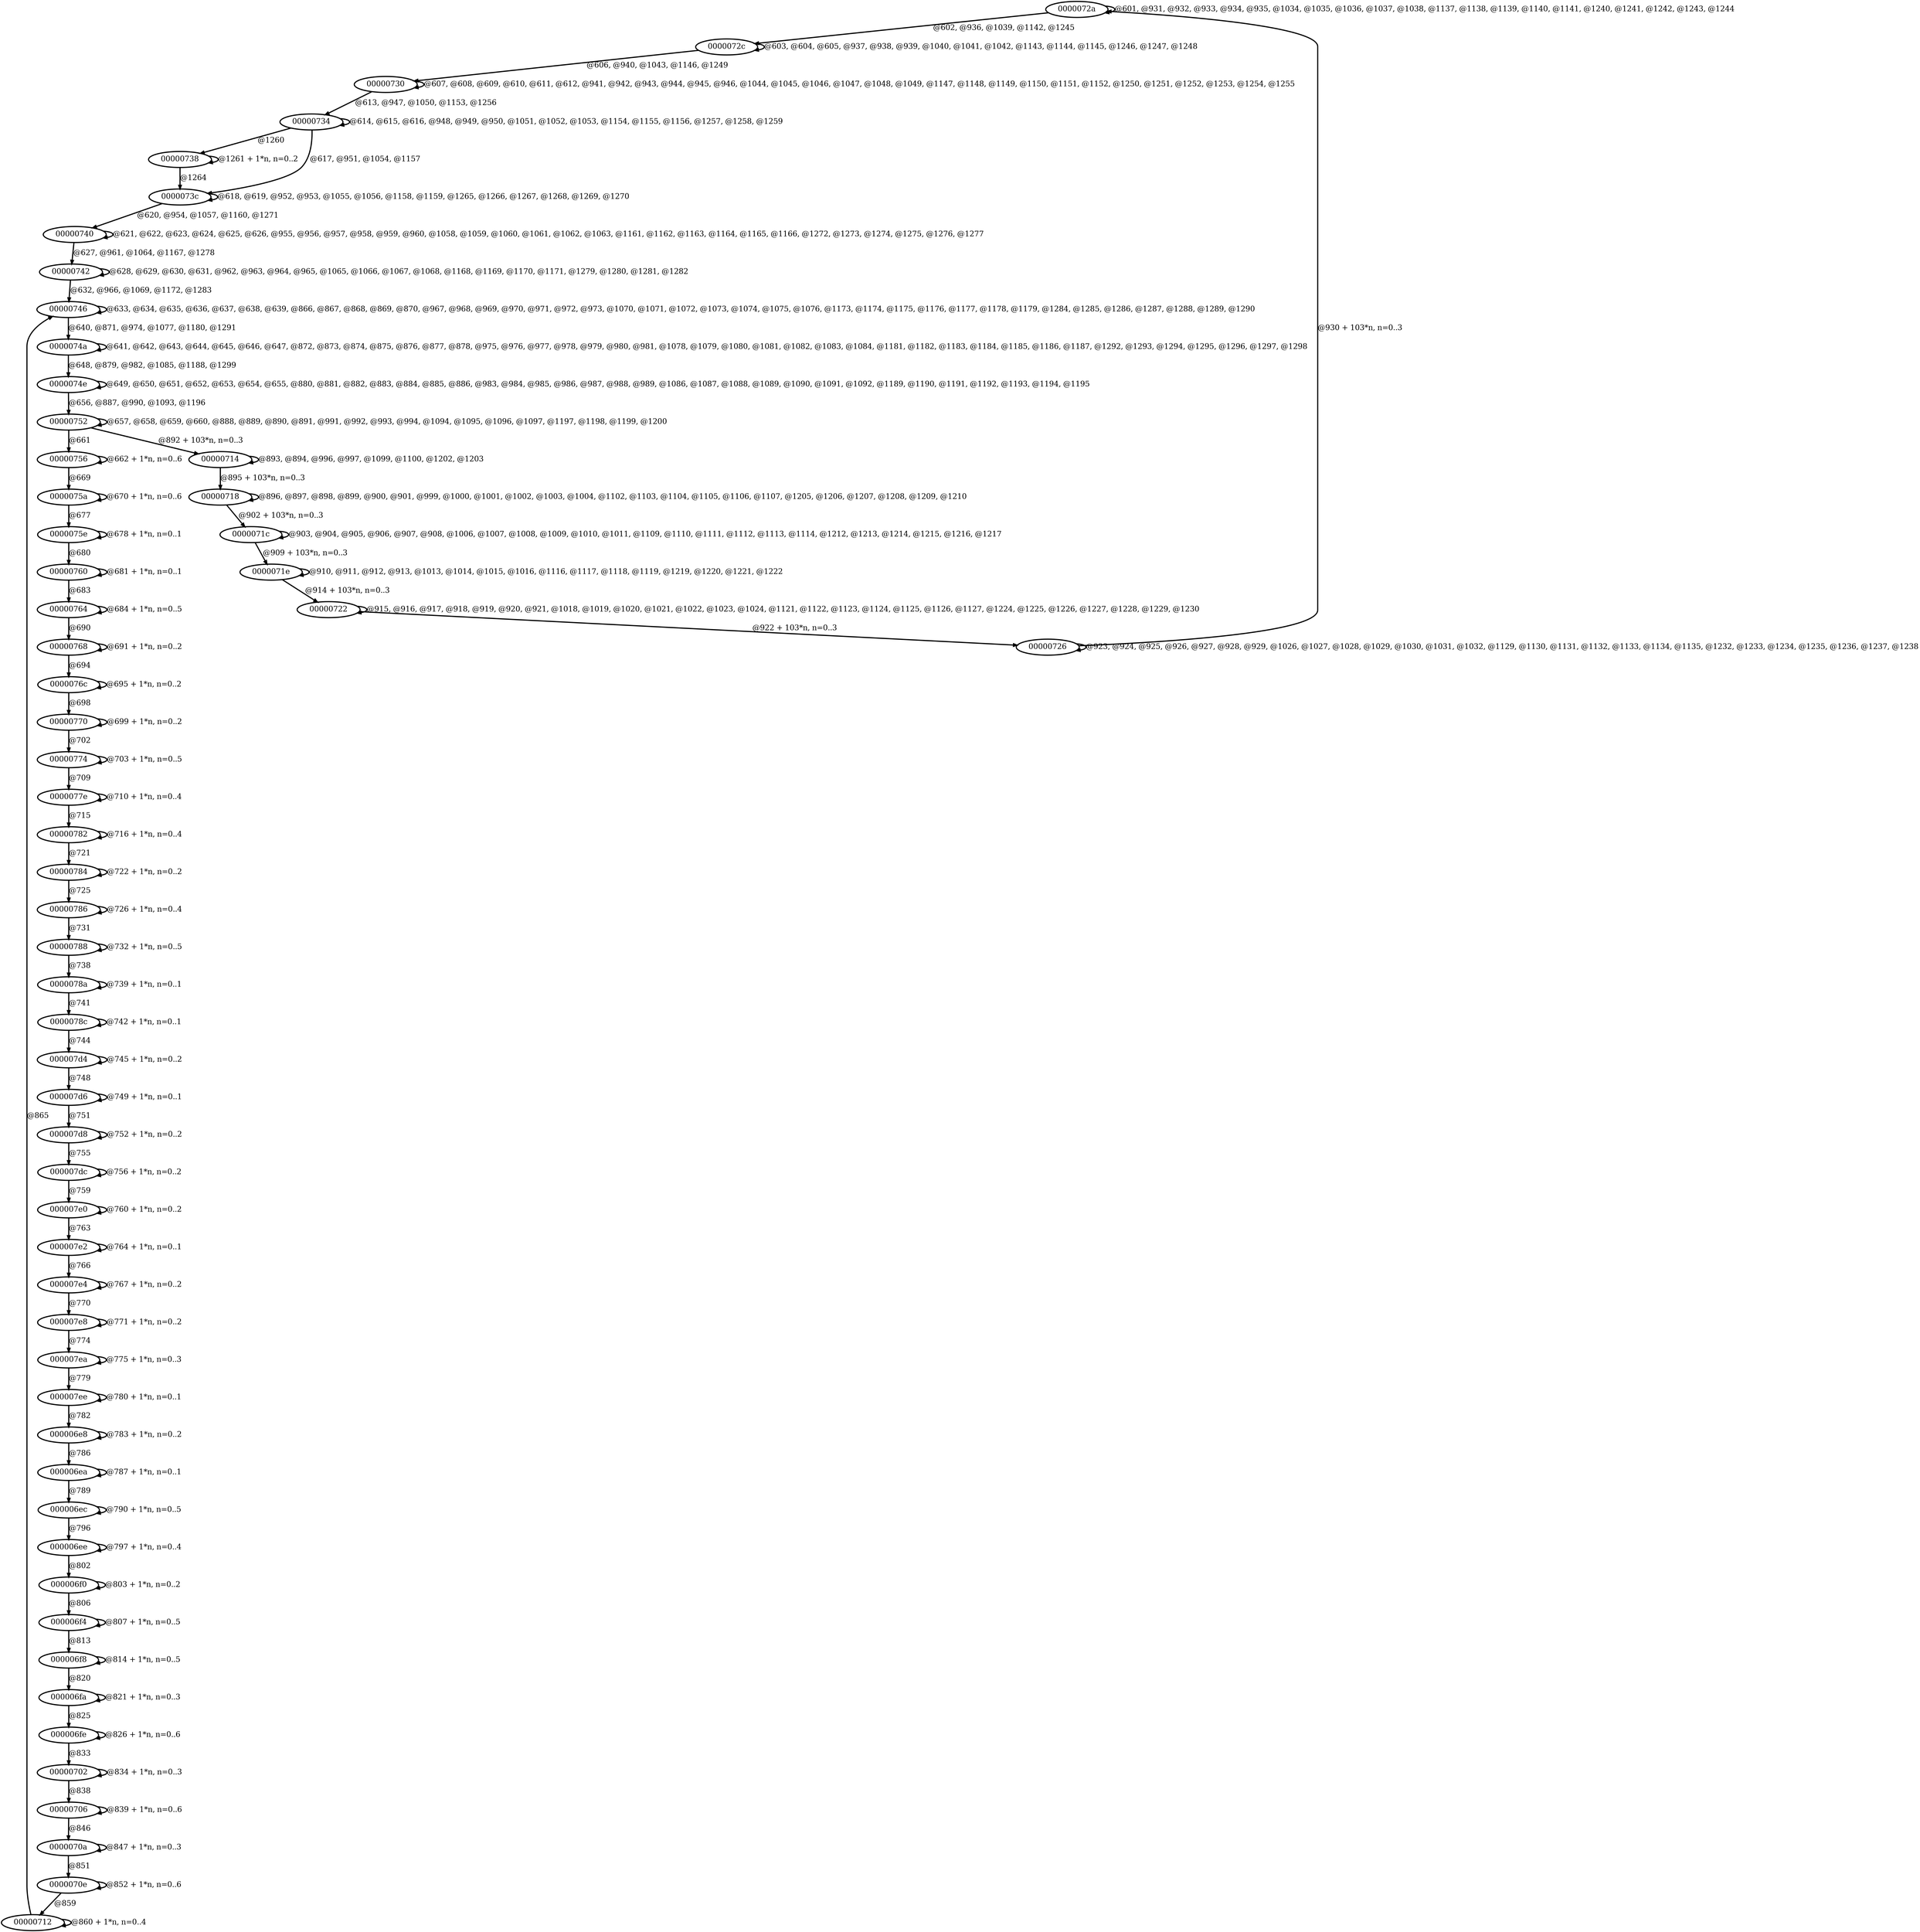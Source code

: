 digraph G {
        node [style=rounded, penwidth=3, fontsize=20, shape=oval];
        "0000072a" -> "0000072a" [label="@601, @931, @932, @933, @934, @935, @1034, @1035, @1036, @1037, @1038, @1137, @1138, @1139, @1140, @1141, @1240, @1241, @1242, @1243, @1244", color=black,arrowsize=1,style=bold,penwidth=3,fontsize=20];
"0000072a" -> "0000072c" [label="@602, @936, @1039, @1142, @1245", color=black,arrowsize=1,style=bold,penwidth=3,fontsize=20];
"0000072c" -> "0000072c" [label="@603, @604, @605, @937, @938, @939, @1040, @1041, @1042, @1143, @1144, @1145, @1246, @1247, @1248", color=black,arrowsize=1,style=bold,penwidth=3,fontsize=20];
"0000072c" -> "00000730" [label="@606, @940, @1043, @1146, @1249", color=black,arrowsize=1,style=bold,penwidth=3,fontsize=20];
"00000730" -> "00000730" [label="@607, @608, @609, @610, @611, @612, @941, @942, @943, @944, @945, @946, @1044, @1045, @1046, @1047, @1048, @1049, @1147, @1148, @1149, @1150, @1151, @1152, @1250, @1251, @1252, @1253, @1254, @1255", color=black,arrowsize=1,style=bold,penwidth=3,fontsize=20];
"00000730" -> "00000734" [label="@613, @947, @1050, @1153, @1256", color=black,arrowsize=1,style=bold,penwidth=3,fontsize=20];
"00000734" -> "00000734" [label="@614, @615, @616, @948, @949, @950, @1051, @1052, @1053, @1154, @1155, @1156, @1257, @1258, @1259", color=black,arrowsize=1,style=bold,penwidth=3,fontsize=20];
"00000734" -> "0000073c" [label="@617, @951, @1054, @1157", color=black,arrowsize=1,style=bold,penwidth=3,fontsize=20];
"0000073c" -> "0000073c" [label="@618, @619, @952, @953, @1055, @1056, @1158, @1159, @1265, @1266, @1267, @1268, @1269, @1270", color=black,arrowsize=1,style=bold,penwidth=3,fontsize=20];
"0000073c" -> "00000740" [label="@620, @954, @1057, @1160, @1271", color=black,arrowsize=1,style=bold,penwidth=3,fontsize=20];
"00000740" -> "00000740" [label="@621, @622, @623, @624, @625, @626, @955, @956, @957, @958, @959, @960, @1058, @1059, @1060, @1061, @1062, @1063, @1161, @1162, @1163, @1164, @1165, @1166, @1272, @1273, @1274, @1275, @1276, @1277", color=black,arrowsize=1,style=bold,penwidth=3,fontsize=20];
"00000740" -> "00000742" [label="@627, @961, @1064, @1167, @1278", color=black,arrowsize=1,style=bold,penwidth=3,fontsize=20];
"00000742" -> "00000742" [label="@628, @629, @630, @631, @962, @963, @964, @965, @1065, @1066, @1067, @1068, @1168, @1169, @1170, @1171, @1279, @1280, @1281, @1282", color=black,arrowsize=1,style=bold,penwidth=3,fontsize=20];
"00000742" -> "00000746" [label="@632, @966, @1069, @1172, @1283", color=black,arrowsize=1,style=bold,penwidth=3,fontsize=20];
"00000746" -> "00000746" [label="@633, @634, @635, @636, @637, @638, @639, @866, @867, @868, @869, @870, @967, @968, @969, @970, @971, @972, @973, @1070, @1071, @1072, @1073, @1074, @1075, @1076, @1173, @1174, @1175, @1176, @1177, @1178, @1179, @1284, @1285, @1286, @1287, @1288, @1289, @1290", color=black,arrowsize=1,style=bold,penwidth=3,fontsize=20];
"00000746" -> "0000074a" [label="@640, @871, @974, @1077, @1180, @1291", color=black,arrowsize=1,style=bold,penwidth=3,fontsize=20];
"0000074a" -> "0000074a" [label="@641, @642, @643, @644, @645, @646, @647, @872, @873, @874, @875, @876, @877, @878, @975, @976, @977, @978, @979, @980, @981, @1078, @1079, @1080, @1081, @1082, @1083, @1084, @1181, @1182, @1183, @1184, @1185, @1186, @1187, @1292, @1293, @1294, @1295, @1296, @1297, @1298", color=black,arrowsize=1,style=bold,penwidth=3,fontsize=20];
"0000074a" -> "0000074e" [label="@648, @879, @982, @1085, @1188, @1299", color=black,arrowsize=1,style=bold,penwidth=3,fontsize=20];
"0000074e" -> "0000074e" [label="@649, @650, @651, @652, @653, @654, @655, @880, @881, @882, @883, @884, @885, @886, @983, @984, @985, @986, @987, @988, @989, @1086, @1087, @1088, @1089, @1090, @1091, @1092, @1189, @1190, @1191, @1192, @1193, @1194, @1195", color=black,arrowsize=1,style=bold,penwidth=3,fontsize=20];
"0000074e" -> "00000752" [label="@656, @887, @990, @1093, @1196", color=black,arrowsize=1,style=bold,penwidth=3,fontsize=20];
"00000752" -> "00000752" [label="@657, @658, @659, @660, @888, @889, @890, @891, @991, @992, @993, @994, @1094, @1095, @1096, @1097, @1197, @1198, @1199, @1200", color=black,arrowsize=1,style=bold,penwidth=3,fontsize=20];
"00000752" -> "00000756" [label="@661", color=black,arrowsize=1,style=bold,penwidth=3,fontsize=20];
"00000756" -> "00000756" [label="@662 + 1*n, n=0..6", color=black,arrowsize=1,style=bold,penwidth=3,fontsize=20];
"00000756" -> "0000075a" [label="@669", color=black,arrowsize=1,style=bold,penwidth=3,fontsize=20];
"0000075a" -> "0000075a" [label="@670 + 1*n, n=0..6", color=black,arrowsize=1,style=bold,penwidth=3,fontsize=20];
"0000075a" -> "0000075e" [label="@677", color=black,arrowsize=1,style=bold,penwidth=3,fontsize=20];
"0000075e" -> "0000075e" [label="@678 + 1*n, n=0..1", color=black,arrowsize=1,style=bold,penwidth=3,fontsize=20];
"0000075e" -> "00000760" [label="@680", color=black,arrowsize=1,style=bold,penwidth=3,fontsize=20];
"00000760" -> "00000760" [label="@681 + 1*n, n=0..1", color=black,arrowsize=1,style=bold,penwidth=3,fontsize=20];
"00000760" -> "00000764" [label="@683", color=black,arrowsize=1,style=bold,penwidth=3,fontsize=20];
"00000764" -> "00000764" [label="@684 + 1*n, n=0..5", color=black,arrowsize=1,style=bold,penwidth=3,fontsize=20];
"00000764" -> "00000768" [label="@690", color=black,arrowsize=1,style=bold,penwidth=3,fontsize=20];
"00000768" -> "00000768" [label="@691 + 1*n, n=0..2", color=black,arrowsize=1,style=bold,penwidth=3,fontsize=20];
"00000768" -> "0000076c" [label="@694", color=black,arrowsize=1,style=bold,penwidth=3,fontsize=20];
"0000076c" -> "0000076c" [label="@695 + 1*n, n=0..2", color=black,arrowsize=1,style=bold,penwidth=3,fontsize=20];
"0000076c" -> "00000770" [label="@698", color=black,arrowsize=1,style=bold,penwidth=3,fontsize=20];
"00000770" -> "00000770" [label="@699 + 1*n, n=0..2", color=black,arrowsize=1,style=bold,penwidth=3,fontsize=20];
"00000770" -> "00000774" [label="@702", color=black,arrowsize=1,style=bold,penwidth=3,fontsize=20];
"00000774" -> "00000774" [label="@703 + 1*n, n=0..5", color=black,arrowsize=1,style=bold,penwidth=3,fontsize=20];
"00000774" -> "0000077e" [label="@709", color=black,arrowsize=1,style=bold,penwidth=3,fontsize=20];
"0000077e" -> "0000077e" [label="@710 + 1*n, n=0..4", color=black,arrowsize=1,style=bold,penwidth=3,fontsize=20];
"0000077e" -> "00000782" [label="@715", color=black,arrowsize=1,style=bold,penwidth=3,fontsize=20];
"00000782" -> "00000782" [label="@716 + 1*n, n=0..4", color=black,arrowsize=1,style=bold,penwidth=3,fontsize=20];
"00000782" -> "00000784" [label="@721", color=black,arrowsize=1,style=bold,penwidth=3,fontsize=20];
"00000784" -> "00000784" [label="@722 + 1*n, n=0..2", color=black,arrowsize=1,style=bold,penwidth=3,fontsize=20];
"00000784" -> "00000786" [label="@725", color=black,arrowsize=1,style=bold,penwidth=3,fontsize=20];
"00000786" -> "00000786" [label="@726 + 1*n, n=0..4", color=black,arrowsize=1,style=bold,penwidth=3,fontsize=20];
"00000786" -> "00000788" [label="@731", color=black,arrowsize=1,style=bold,penwidth=3,fontsize=20];
"00000788" -> "00000788" [label="@732 + 1*n, n=0..5", color=black,arrowsize=1,style=bold,penwidth=3,fontsize=20];
"00000788" -> "0000078a" [label="@738", color=black,arrowsize=1,style=bold,penwidth=3,fontsize=20];
"0000078a" -> "0000078a" [label="@739 + 1*n, n=0..1", color=black,arrowsize=1,style=bold,penwidth=3,fontsize=20];
"0000078a" -> "0000078c" [label="@741", color=black,arrowsize=1,style=bold,penwidth=3,fontsize=20];
"0000078c" -> "0000078c" [label="@742 + 1*n, n=0..1", color=black,arrowsize=1,style=bold,penwidth=3,fontsize=20];
"0000078c" -> "000007d4" [label="@744", color=black,arrowsize=1,style=bold,penwidth=3,fontsize=20];
"000007d4" -> "000007d4" [label="@745 + 1*n, n=0..2", color=black,arrowsize=1,style=bold,penwidth=3,fontsize=20];
"000007d4" -> "000007d6" [label="@748", color=black,arrowsize=1,style=bold,penwidth=3,fontsize=20];
"000007d6" -> "000007d6" [label="@749 + 1*n, n=0..1", color=black,arrowsize=1,style=bold,penwidth=3,fontsize=20];
"000007d6" -> "000007d8" [label="@751", color=black,arrowsize=1,style=bold,penwidth=3,fontsize=20];
"000007d8" -> "000007d8" [label="@752 + 1*n, n=0..2", color=black,arrowsize=1,style=bold,penwidth=3,fontsize=20];
"000007d8" -> "000007dc" [label="@755", color=black,arrowsize=1,style=bold,penwidth=3,fontsize=20];
"000007dc" -> "000007dc" [label="@756 + 1*n, n=0..2", color=black,arrowsize=1,style=bold,penwidth=3,fontsize=20];
"000007dc" -> "000007e0" [label="@759", color=black,arrowsize=1,style=bold,penwidth=3,fontsize=20];
"000007e0" -> "000007e0" [label="@760 + 1*n, n=0..2", color=black,arrowsize=1,style=bold,penwidth=3,fontsize=20];
"000007e0" -> "000007e2" [label="@763", color=black,arrowsize=1,style=bold,penwidth=3,fontsize=20];
"000007e2" -> "000007e2" [label="@764 + 1*n, n=0..1", color=black,arrowsize=1,style=bold,penwidth=3,fontsize=20];
"000007e2" -> "000007e4" [label="@766", color=black,arrowsize=1,style=bold,penwidth=3,fontsize=20];
"000007e4" -> "000007e4" [label="@767 + 1*n, n=0..2", color=black,arrowsize=1,style=bold,penwidth=3,fontsize=20];
"000007e4" -> "000007e8" [label="@770", color=black,arrowsize=1,style=bold,penwidth=3,fontsize=20];
"000007e8" -> "000007e8" [label="@771 + 1*n, n=0..2", color=black,arrowsize=1,style=bold,penwidth=3,fontsize=20];
"000007e8" -> "000007ea" [label="@774", color=black,arrowsize=1,style=bold,penwidth=3,fontsize=20];
"000007ea" -> "000007ea" [label="@775 + 1*n, n=0..3", color=black,arrowsize=1,style=bold,penwidth=3,fontsize=20];
"000007ea" -> "000007ee" [label="@779", color=black,arrowsize=1,style=bold,penwidth=3,fontsize=20];
"000007ee" -> "000007ee" [label="@780 + 1*n, n=0..1", color=black,arrowsize=1,style=bold,penwidth=3,fontsize=20];
"000007ee" -> "000006e8" [label="@782", color=black,arrowsize=1,style=bold,penwidth=3,fontsize=20];
"000006e8" -> "000006e8" [label="@783 + 1*n, n=0..2", color=black,arrowsize=1,style=bold,penwidth=3,fontsize=20];
"000006e8" -> "000006ea" [label="@786", color=black,arrowsize=1,style=bold,penwidth=3,fontsize=20];
"000006ea" -> "000006ea" [label="@787 + 1*n, n=0..1", color=black,arrowsize=1,style=bold,penwidth=3,fontsize=20];
"000006ea" -> "000006ec" [label="@789", color=black,arrowsize=1,style=bold,penwidth=3,fontsize=20];
"000006ec" -> "000006ec" [label="@790 + 1*n, n=0..5", color=black,arrowsize=1,style=bold,penwidth=3,fontsize=20];
"000006ec" -> "000006ee" [label="@796", color=black,arrowsize=1,style=bold,penwidth=3,fontsize=20];
"000006ee" -> "000006ee" [label="@797 + 1*n, n=0..4", color=black,arrowsize=1,style=bold,penwidth=3,fontsize=20];
"000006ee" -> "000006f0" [label="@802", color=black,arrowsize=1,style=bold,penwidth=3,fontsize=20];
"000006f0" -> "000006f0" [label="@803 + 1*n, n=0..2", color=black,arrowsize=1,style=bold,penwidth=3,fontsize=20];
"000006f0" -> "000006f4" [label="@806", color=black,arrowsize=1,style=bold,penwidth=3,fontsize=20];
"000006f4" -> "000006f4" [label="@807 + 1*n, n=0..5", color=black,arrowsize=1,style=bold,penwidth=3,fontsize=20];
"000006f4" -> "000006f8" [label="@813", color=black,arrowsize=1,style=bold,penwidth=3,fontsize=20];
"000006f8" -> "000006f8" [label="@814 + 1*n, n=0..5", color=black,arrowsize=1,style=bold,penwidth=3,fontsize=20];
"000006f8" -> "000006fa" [label="@820", color=black,arrowsize=1,style=bold,penwidth=3,fontsize=20];
"000006fa" -> "000006fa" [label="@821 + 1*n, n=0..3", color=black,arrowsize=1,style=bold,penwidth=3,fontsize=20];
"000006fa" -> "000006fe" [label="@825", color=black,arrowsize=1,style=bold,penwidth=3,fontsize=20];
"000006fe" -> "000006fe" [label="@826 + 1*n, n=0..6", color=black,arrowsize=1,style=bold,penwidth=3,fontsize=20];
"000006fe" -> "00000702" [label="@833", color=black,arrowsize=1,style=bold,penwidth=3,fontsize=20];
"00000702" -> "00000702" [label="@834 + 1*n, n=0..3", color=black,arrowsize=1,style=bold,penwidth=3,fontsize=20];
"00000702" -> "00000706" [label="@838", color=black,arrowsize=1,style=bold,penwidth=3,fontsize=20];
"00000706" -> "00000706" [label="@839 + 1*n, n=0..6", color=black,arrowsize=1,style=bold,penwidth=3,fontsize=20];
"00000706" -> "0000070a" [label="@846", color=black,arrowsize=1,style=bold,penwidth=3,fontsize=20];
"0000070a" -> "0000070a" [label="@847 + 1*n, n=0..3", color=black,arrowsize=1,style=bold,penwidth=3,fontsize=20];
"0000070a" -> "0000070e" [label="@851", color=black,arrowsize=1,style=bold,penwidth=3,fontsize=20];
"0000070e" -> "0000070e" [label="@852 + 1*n, n=0..6", color=black,arrowsize=1,style=bold,penwidth=3,fontsize=20];
"0000070e" -> "00000712" [label="@859", color=black,arrowsize=1,style=bold,penwidth=3,fontsize=20];
"00000712" -> "00000712" [label="@860 + 1*n, n=0..4", color=black,arrowsize=1,style=bold,penwidth=3,fontsize=20];
"00000712" -> "00000746" [label="@865", color=black,arrowsize=1,style=bold,penwidth=3,fontsize=20];
"00000752" -> "00000714" [label="@892 + 103*n, n=0..3", color=black,arrowsize=1,style=bold,penwidth=3,fontsize=20];
"00000714" -> "00000714" [label="@893, @894, @996, @997, @1099, @1100, @1202, @1203", color=black,arrowsize=1,style=bold,penwidth=3,fontsize=20];
"00000714" -> "00000718" [label="@895 + 103*n, n=0..3", color=black,arrowsize=1,style=bold,penwidth=3,fontsize=20];
"00000718" -> "00000718" [label="@896, @897, @898, @899, @900, @901, @999, @1000, @1001, @1002, @1003, @1004, @1102, @1103, @1104, @1105, @1106, @1107, @1205, @1206, @1207, @1208, @1209, @1210", color=black,arrowsize=1,style=bold,penwidth=3,fontsize=20];
"00000718" -> "0000071c" [label="@902 + 103*n, n=0..3", color=black,arrowsize=1,style=bold,penwidth=3,fontsize=20];
"0000071c" -> "0000071c" [label="@903, @904, @905, @906, @907, @908, @1006, @1007, @1008, @1009, @1010, @1011, @1109, @1110, @1111, @1112, @1113, @1114, @1212, @1213, @1214, @1215, @1216, @1217", color=black,arrowsize=1,style=bold,penwidth=3,fontsize=20];
"0000071c" -> "0000071e" [label="@909 + 103*n, n=0..3", color=black,arrowsize=1,style=bold,penwidth=3,fontsize=20];
"0000071e" -> "0000071e" [label="@910, @911, @912, @913, @1013, @1014, @1015, @1016, @1116, @1117, @1118, @1119, @1219, @1220, @1221, @1222", color=black,arrowsize=1,style=bold,penwidth=3,fontsize=20];
"0000071e" -> "00000722" [label="@914 + 103*n, n=0..3", color=black,arrowsize=1,style=bold,penwidth=3,fontsize=20];
"00000722" -> "00000722" [label="@915, @916, @917, @918, @919, @920, @921, @1018, @1019, @1020, @1021, @1022, @1023, @1024, @1121, @1122, @1123, @1124, @1125, @1126, @1127, @1224, @1225, @1226, @1227, @1228, @1229, @1230", color=black,arrowsize=1,style=bold,penwidth=3,fontsize=20];
"00000722" -> "00000726" [label="@922 + 103*n, n=0..3", color=black,arrowsize=1,style=bold,penwidth=3,fontsize=20];
"00000726" -> "00000726" [label="@923, @924, @925, @926, @927, @928, @929, @1026, @1027, @1028, @1029, @1030, @1031, @1032, @1129, @1130, @1131, @1132, @1133, @1134, @1135, @1232, @1233, @1234, @1235, @1236, @1237, @1238", color=black,arrowsize=1,style=bold,penwidth=3,fontsize=20];
"00000726" -> "0000072a" [label="@930 + 103*n, n=0..3", color=black,arrowsize=1,style=bold,penwidth=3,fontsize=20];
"00000734" -> "00000738" [label="@1260", color=black,arrowsize=1,style=bold,penwidth=3,fontsize=20];
"00000738" -> "00000738" [label="@1261 + 1*n, n=0..2", color=black,arrowsize=1,style=bold,penwidth=3,fontsize=20];
"00000738" -> "0000073c" [label="@1264", color=black,arrowsize=1,style=bold,penwidth=3,fontsize=20];
}
